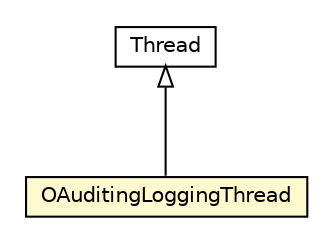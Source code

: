#!/usr/local/bin/dot
#
# Class diagram 
# Generated by UMLGraph version R5_6-24-gf6e263 (http://www.umlgraph.org/)
#

digraph G {
	edge [fontname="Helvetica",fontsize=10,labelfontname="Helvetica",labelfontsize=10];
	node [fontname="Helvetica",fontsize=10,shape=plaintext];
	nodesep=0.25;
	ranksep=0.5;
	// com.orientechnologies.security.auditing.OAuditingLoggingThread
	c1377085 [label=<<table title="com.orientechnologies.security.auditing.OAuditingLoggingThread" border="0" cellborder="1" cellspacing="0" cellpadding="2" port="p" bgcolor="lemonChiffon" href="./OAuditingLoggingThread.html">
		<tr><td><table border="0" cellspacing="0" cellpadding="1">
<tr><td align="center" balign="center"> OAuditingLoggingThread </td></tr>
		</table></td></tr>
		</table>>, URL="./OAuditingLoggingThread.html", fontname="Helvetica", fontcolor="black", fontsize=10.0];
	//com.orientechnologies.security.auditing.OAuditingLoggingThread extends java.lang.Thread
	c1377480:p -> c1377085:p [dir=back,arrowtail=empty];
	// java.lang.Thread
	c1377480 [label=<<table title="java.lang.Thread" border="0" cellborder="1" cellspacing="0" cellpadding="2" port="p" href="http://java.sun.com/j2se/1.4.2/docs/api/java/lang/Thread.html">
		<tr><td><table border="0" cellspacing="0" cellpadding="1">
<tr><td align="center" balign="center"> Thread </td></tr>
		</table></td></tr>
		</table>>, URL="http://java.sun.com/j2se/1.4.2/docs/api/java/lang/Thread.html", fontname="Helvetica", fontcolor="black", fontsize=10.0];
}

